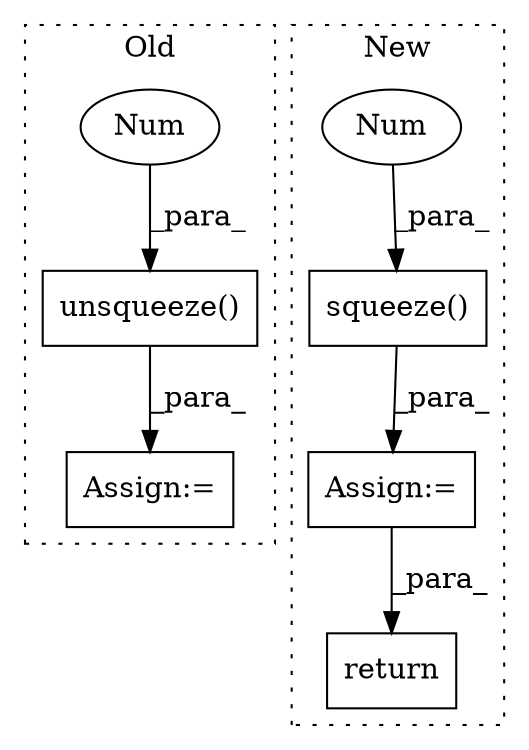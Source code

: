 digraph G {
subgraph cluster0 {
1 [label="unsqueeze()" a="75" s="9374,9401" l="25,1" shape="box"];
3 [label="Num" a="76" s="9399" l="2" shape="ellipse"];
6 [label="Assign:=" a="68" s="9334" l="3" shape="box"];
label = "Old";
style="dotted";
}
subgraph cluster1 {
2 [label="squeeze()" a="75" s="11441,11747" l="305,1" shape="box"];
4 [label="Num" a="76" s="11746" l="1" shape="ellipse"];
5 [label="Assign:=" a="68" s="11438" l="3" shape="box"];
7 [label="return" a="93" s="14103" l="7" shape="box"];
label = "New";
style="dotted";
}
1 -> 6 [label="_para_"];
2 -> 5 [label="_para_"];
3 -> 1 [label="_para_"];
4 -> 2 [label="_para_"];
5 -> 7 [label="_para_"];
}